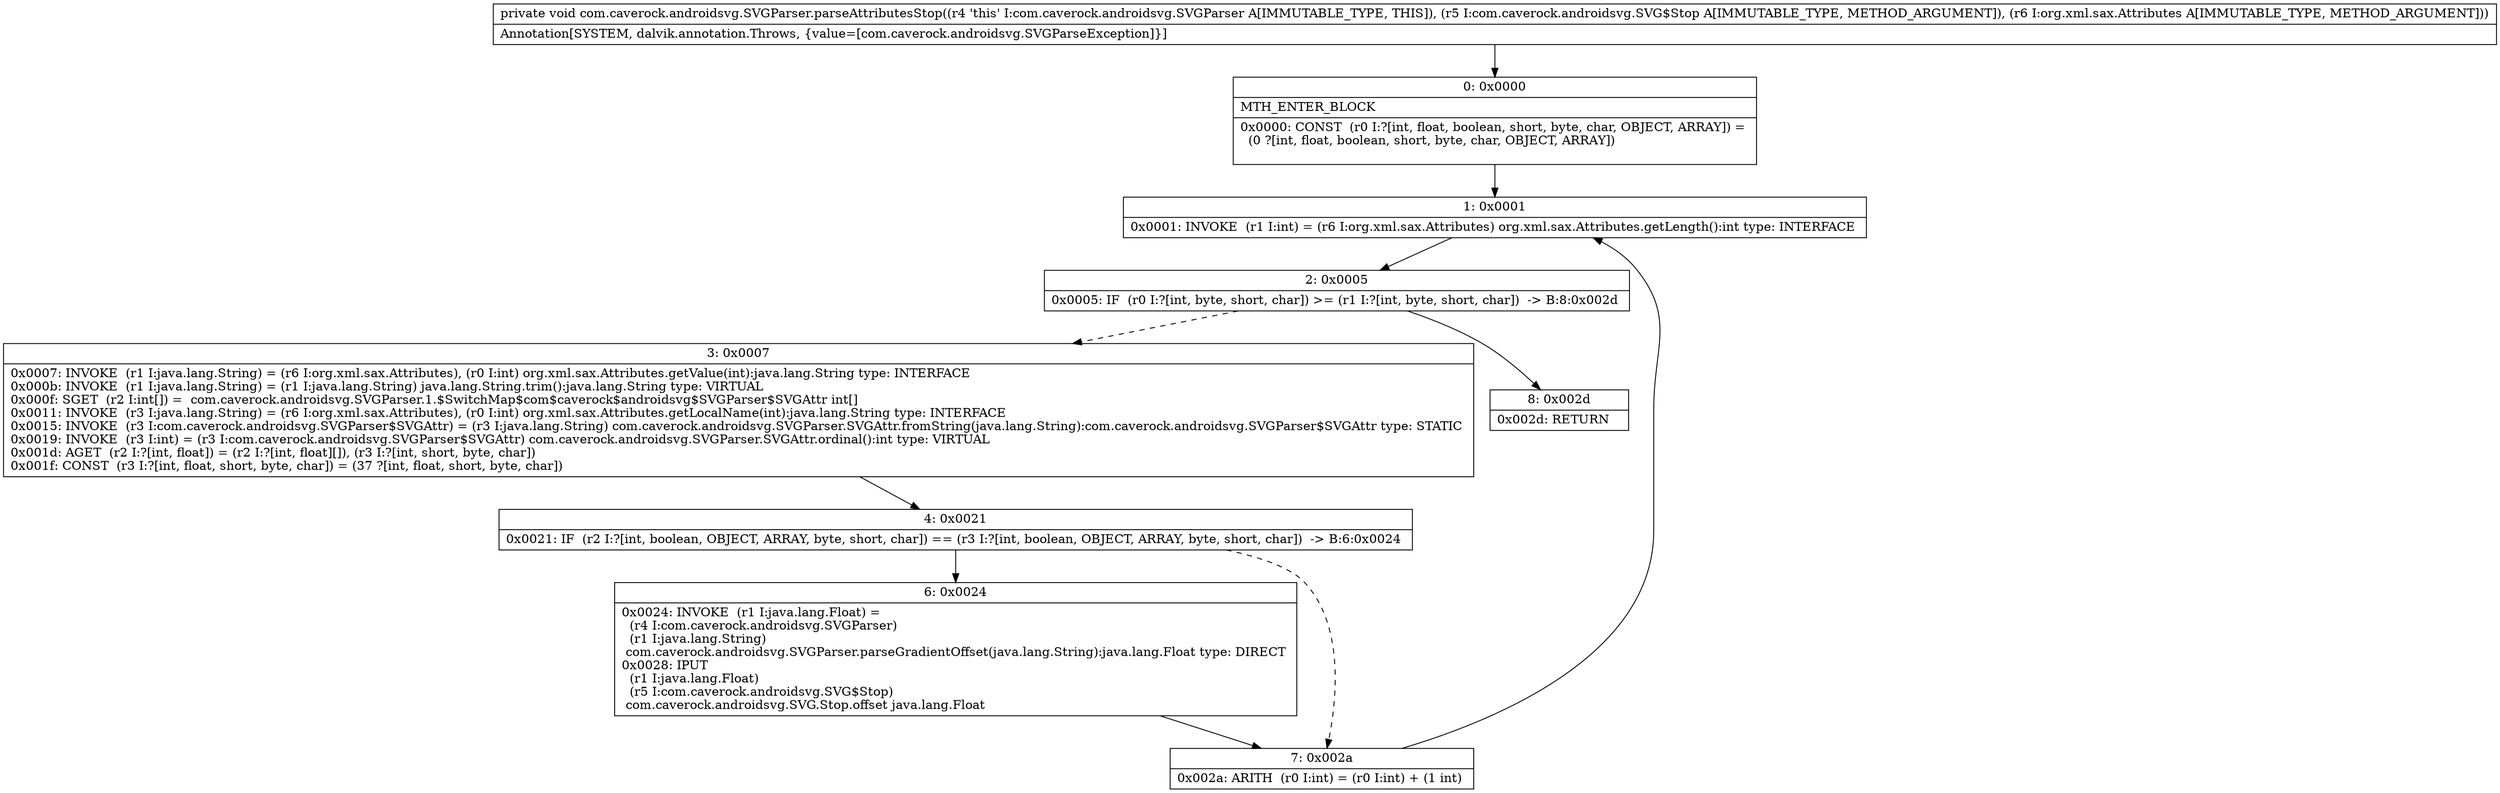 digraph "CFG forcom.caverock.androidsvg.SVGParser.parseAttributesStop(Lcom\/caverock\/androidsvg\/SVG$Stop;Lorg\/xml\/sax\/Attributes;)V" {
Node_0 [shape=record,label="{0\:\ 0x0000|MTH_ENTER_BLOCK\l|0x0000: CONST  (r0 I:?[int, float, boolean, short, byte, char, OBJECT, ARRAY]) = \l  (0 ?[int, float, boolean, short, byte, char, OBJECT, ARRAY])\l \l}"];
Node_1 [shape=record,label="{1\:\ 0x0001|0x0001: INVOKE  (r1 I:int) = (r6 I:org.xml.sax.Attributes) org.xml.sax.Attributes.getLength():int type: INTERFACE \l}"];
Node_2 [shape=record,label="{2\:\ 0x0005|0x0005: IF  (r0 I:?[int, byte, short, char]) \>= (r1 I:?[int, byte, short, char])  \-\> B:8:0x002d \l}"];
Node_3 [shape=record,label="{3\:\ 0x0007|0x0007: INVOKE  (r1 I:java.lang.String) = (r6 I:org.xml.sax.Attributes), (r0 I:int) org.xml.sax.Attributes.getValue(int):java.lang.String type: INTERFACE \l0x000b: INVOKE  (r1 I:java.lang.String) = (r1 I:java.lang.String) java.lang.String.trim():java.lang.String type: VIRTUAL \l0x000f: SGET  (r2 I:int[]) =  com.caverock.androidsvg.SVGParser.1.$SwitchMap$com$caverock$androidsvg$SVGParser$SVGAttr int[] \l0x0011: INVOKE  (r3 I:java.lang.String) = (r6 I:org.xml.sax.Attributes), (r0 I:int) org.xml.sax.Attributes.getLocalName(int):java.lang.String type: INTERFACE \l0x0015: INVOKE  (r3 I:com.caverock.androidsvg.SVGParser$SVGAttr) = (r3 I:java.lang.String) com.caverock.androidsvg.SVGParser.SVGAttr.fromString(java.lang.String):com.caverock.androidsvg.SVGParser$SVGAttr type: STATIC \l0x0019: INVOKE  (r3 I:int) = (r3 I:com.caverock.androidsvg.SVGParser$SVGAttr) com.caverock.androidsvg.SVGParser.SVGAttr.ordinal():int type: VIRTUAL \l0x001d: AGET  (r2 I:?[int, float]) = (r2 I:?[int, float][]), (r3 I:?[int, short, byte, char]) \l0x001f: CONST  (r3 I:?[int, float, short, byte, char]) = (37 ?[int, float, short, byte, char]) \l}"];
Node_4 [shape=record,label="{4\:\ 0x0021|0x0021: IF  (r2 I:?[int, boolean, OBJECT, ARRAY, byte, short, char]) == (r3 I:?[int, boolean, OBJECT, ARRAY, byte, short, char])  \-\> B:6:0x0024 \l}"];
Node_6 [shape=record,label="{6\:\ 0x0024|0x0024: INVOKE  (r1 I:java.lang.Float) = \l  (r4 I:com.caverock.androidsvg.SVGParser)\l  (r1 I:java.lang.String)\l com.caverock.androidsvg.SVGParser.parseGradientOffset(java.lang.String):java.lang.Float type: DIRECT \l0x0028: IPUT  \l  (r1 I:java.lang.Float)\l  (r5 I:com.caverock.androidsvg.SVG$Stop)\l com.caverock.androidsvg.SVG.Stop.offset java.lang.Float \l}"];
Node_7 [shape=record,label="{7\:\ 0x002a|0x002a: ARITH  (r0 I:int) = (r0 I:int) + (1 int) \l}"];
Node_8 [shape=record,label="{8\:\ 0x002d|0x002d: RETURN   \l}"];
MethodNode[shape=record,label="{private void com.caverock.androidsvg.SVGParser.parseAttributesStop((r4 'this' I:com.caverock.androidsvg.SVGParser A[IMMUTABLE_TYPE, THIS]), (r5 I:com.caverock.androidsvg.SVG$Stop A[IMMUTABLE_TYPE, METHOD_ARGUMENT]), (r6 I:org.xml.sax.Attributes A[IMMUTABLE_TYPE, METHOD_ARGUMENT]))  | Annotation[SYSTEM, dalvik.annotation.Throws, \{value=[com.caverock.androidsvg.SVGParseException]\}]\l}"];
MethodNode -> Node_0;
Node_0 -> Node_1;
Node_1 -> Node_2;
Node_2 -> Node_3[style=dashed];
Node_2 -> Node_8;
Node_3 -> Node_4;
Node_4 -> Node_6;
Node_4 -> Node_7[style=dashed];
Node_6 -> Node_7;
Node_7 -> Node_1;
}

